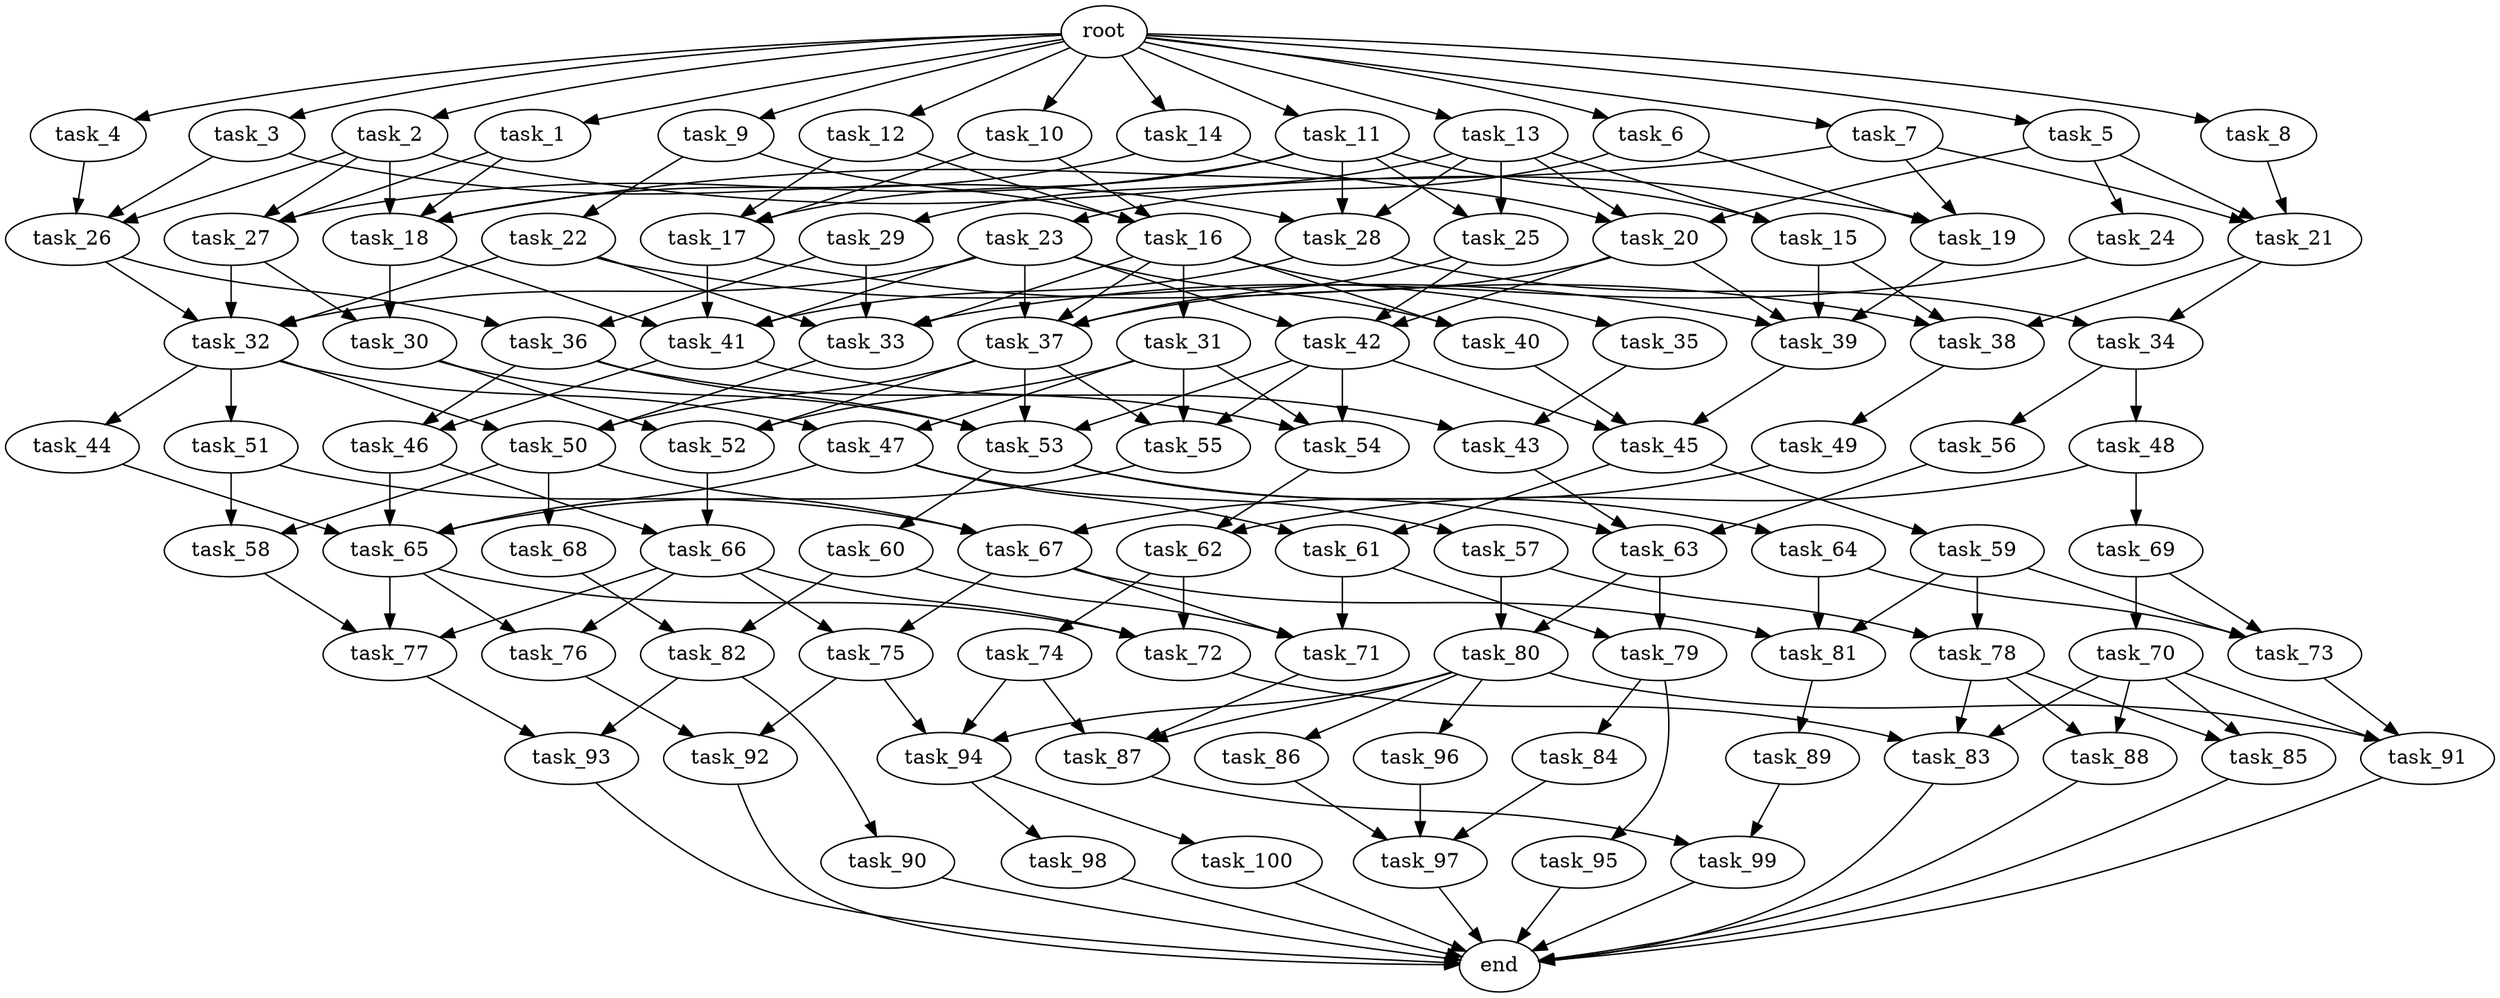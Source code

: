 digraph G {
  task_66 [size="6.688345e+08"];
  task_71 [size="2.818204e+09"];
  task_79 [size="2.767178e+09"];
  task_27 [size="1.561276e+09"];
  task_34 [size="4.263823e+09"];
  task_69 [size="5.208400e+08"];
  task_63 [size="4.250881e+09"];
  task_87 [size="1.468366e+09"];
  task_26 [size="3.267999e+09"];
  task_25 [size="4.858907e+09"];
  task_44 [size="2.223795e+09"];
  task_19 [size="4.549091e+09"];
  task_57 [size="1.943339e+09"];
  task_47 [size="2.802197e+09"];
  task_29 [size="1.331510e+09"];
  task_20 [size="2.753007e+09"];
  task_56 [size="1.820379e+09"];
  task_15 [size="1.918622e+09"];
  task_77 [size="4.364973e+09"];
  task_92 [size="3.782826e+09"];
  task_100 [size="1.146688e+09"];
  task_16 [size="4.081226e+09"];
  task_91 [size="3.110518e+09"];
  task_82 [size="1.731735e+09"];
  task_73 [size="4.448470e+09"];
  task_65 [size="1.502819e+09"];
  task_10 [size="2.592695e+09"];
  task_30 [size="2.617268e+09"];
  task_23 [size="4.973459e+09"];
  task_78 [size="4.303119e+09"];
  task_28 [size="3.482444e+09"];
  task_38 [size="4.551663e+08"];
  task_32 [size="3.671562e+09"];
  task_4 [size="4.090702e+09"];
  task_9 [size="2.788586e+09"];
  task_84 [size="5.053431e+08"];
  task_14 [size="2.358782e+09"];
  end [size="0.000000e+00"];
  task_83 [size="4.157084e+09"];
  task_90 [size="2.901846e+09"];
  task_59 [size="1.425161e+09"];
  task_12 [size="1.658436e+09"];
  task_46 [size="7.465779e+08"];
  task_36 [size="2.543134e+09"];
  task_40 [size="8.981011e+07"];
  task_62 [size="1.997511e+09"];
  task_45 [size="3.161152e+09"];
  task_53 [size="3.449952e+09"];
  task_24 [size="3.045255e+09"];
  task_33 [size="4.977363e+09"];
  task_89 [size="1.358434e+09"];
  task_94 [size="3.331162e+09"];
  task_41 [size="2.649547e+09"];
  task_72 [size="1.687983e+09"];
  task_18 [size="2.348405e+09"];
  task_64 [size="4.767894e+09"];
  task_54 [size="1.006006e+09"];
  task_95 [size="3.764591e+09"];
  task_70 [size="2.611544e+09"];
  task_11 [size="3.254320e+09"];
  task_43 [size="4.014915e+09"];
  task_88 [size="1.443176e+09"];
  task_96 [size="1.593919e+08"];
  task_6 [size="2.075922e+09"];
  task_42 [size="3.586082e+09"];
  task_17 [size="9.729382e+08"];
  task_22 [size="7.036662e+08"];
  task_93 [size="2.677154e+09"];
  task_98 [size="2.741824e+09"];
  task_97 [size="1.875507e+09"];
  task_58 [size="6.895845e+08"];
  task_67 [size="1.045257e+09"];
  root [size="0.000000e+00"];
  task_48 [size="1.477363e+09"];
  task_35 [size="4.669900e+09"];
  task_80 [size="3.264378e+08"];
  task_99 [size="4.258362e+09"];
  task_68 [size="3.423201e+09"];
  task_1 [size="1.802691e+09"];
  task_55 [size="3.296570e+09"];
  task_13 [size="4.281661e+09"];
  task_52 [size="1.825986e+09"];
  task_81 [size="3.423585e+09"];
  task_39 [size="3.014265e+09"];
  task_2 [size="4.226797e+09"];
  task_37 [size="2.133585e+09"];
  task_5 [size="3.277018e+09"];
  task_76 [size="2.718357e+09"];
  task_51 [size="1.815802e+09"];
  task_7 [size="7.426796e+08"];
  task_60 [size="1.390899e+09"];
  task_74 [size="1.589877e+09"];
  task_85 [size="1.194935e+09"];
  task_49 [size="2.402815e+09"];
  task_31 [size="2.752282e+09"];
  task_21 [size="2.524307e+09"];
  task_3 [size="2.481152e+09"];
  task_8 [size="1.591790e+09"];
  task_75 [size="1.173330e+09"];
  task_50 [size="2.211748e+09"];
  task_61 [size="4.014127e+09"];
  task_86 [size="3.084122e+09"];

  task_66 -> task_76 [size="6.688345e+07"];
  task_66 -> task_75 [size="6.688345e+07"];
  task_66 -> task_72 [size="6.688345e+07"];
  task_66 -> task_77 [size="6.688345e+07"];
  task_71 -> task_87 [size="1.878803e+08"];
  task_79 -> task_95 [size="2.767178e+08"];
  task_79 -> task_84 [size="2.767178e+08"];
  task_27 -> task_30 [size="1.040850e+08"];
  task_27 -> task_32 [size="1.040850e+08"];
  task_34 -> task_56 [size="4.263823e+08"];
  task_34 -> task_48 [size="4.263823e+08"];
  task_69 -> task_70 [size="1.041680e+08"];
  task_69 -> task_73 [size="1.041680e+08"];
  task_63 -> task_79 [size="2.833921e+08"];
  task_63 -> task_80 [size="2.833921e+08"];
  task_87 -> task_99 [size="9.789107e+07"];
  task_26 -> task_36 [size="2.178666e+08"];
  task_26 -> task_32 [size="2.178666e+08"];
  task_25 -> task_37 [size="4.858907e+08"];
  task_25 -> task_42 [size="4.858907e+08"];
  task_44 -> task_65 [size="4.447590e+08"];
  task_19 -> task_39 [size="3.032727e+08"];
  task_57 -> task_80 [size="3.886678e+08"];
  task_57 -> task_78 [size="3.886678e+08"];
  task_47 -> task_57 [size="2.802197e+08"];
  task_47 -> task_65 [size="2.802197e+08"];
  task_47 -> task_61 [size="2.802197e+08"];
  task_29 -> task_36 [size="2.663020e+08"];
  task_29 -> task_33 [size="2.663020e+08"];
  task_20 -> task_37 [size="1.835338e+08"];
  task_20 -> task_42 [size="1.835338e+08"];
  task_20 -> task_39 [size="1.835338e+08"];
  task_56 -> task_63 [size="3.640758e+08"];
  task_15 -> task_38 [size="1.918622e+08"];
  task_15 -> task_39 [size="1.918622e+08"];
  task_77 -> task_93 [size="2.909982e+08"];
  task_92 -> end [size="1.000000e-12"];
  task_100 -> end [size="1.000000e-12"];
  task_16 -> task_31 [size="2.720817e+08"];
  task_16 -> task_40 [size="2.720817e+08"];
  task_16 -> task_35 [size="2.720817e+08"];
  task_16 -> task_33 [size="2.720817e+08"];
  task_16 -> task_37 [size="2.720817e+08"];
  task_91 -> end [size="1.000000e-12"];
  task_82 -> task_90 [size="1.731735e+08"];
  task_82 -> task_93 [size="1.731735e+08"];
  task_73 -> task_91 [size="2.965647e+08"];
  task_65 -> task_76 [size="7.514094e+07"];
  task_65 -> task_72 [size="7.514094e+07"];
  task_65 -> task_77 [size="7.514094e+07"];
  task_10 -> task_17 [size="5.185390e+08"];
  task_10 -> task_16 [size="5.185390e+08"];
  task_30 -> task_53 [size="2.617268e+08"];
  task_30 -> task_52 [size="2.617268e+08"];
  task_23 -> task_37 [size="9.946917e+08"];
  task_23 -> task_40 [size="9.946917e+08"];
  task_23 -> task_32 [size="9.946917e+08"];
  task_23 -> task_41 [size="9.946917e+08"];
  task_23 -> task_42 [size="9.946917e+08"];
  task_78 -> task_88 [size="4.303119e+08"];
  task_78 -> task_83 [size="4.303119e+08"];
  task_78 -> task_85 [size="4.303119e+08"];
  task_28 -> task_34 [size="2.321629e+08"];
  task_28 -> task_41 [size="2.321629e+08"];
  task_38 -> task_49 [size="3.034442e+07"];
  task_32 -> task_47 [size="1.835781e+08"];
  task_32 -> task_50 [size="1.835781e+08"];
  task_32 -> task_51 [size="1.835781e+08"];
  task_32 -> task_44 [size="1.835781e+08"];
  task_4 -> task_26 [size="8.181403e+08"];
  task_9 -> task_22 [size="5.577172e+08"];
  task_9 -> task_16 [size="5.577172e+08"];
  task_84 -> task_97 [size="1.010686e+08"];
  task_14 -> task_20 [size="4.717563e+08"];
  task_14 -> task_18 [size="4.717563e+08"];
  task_83 -> end [size="1.000000e-12"];
  task_90 -> end [size="1.000000e-12"];
  task_59 -> task_81 [size="2.850322e+08"];
  task_59 -> task_73 [size="2.850322e+08"];
  task_59 -> task_78 [size="2.850322e+08"];
  task_12 -> task_17 [size="3.316872e+08"];
  task_12 -> task_16 [size="3.316872e+08"];
  task_46 -> task_66 [size="7.465779e+07"];
  task_46 -> task_65 [size="7.465779e+07"];
  task_36 -> task_54 [size="2.543134e+08"];
  task_36 -> task_53 [size="2.543134e+08"];
  task_36 -> task_46 [size="2.543134e+08"];
  task_40 -> task_45 [size="8.981011e+06"];
  task_62 -> task_74 [size="1.997511e+08"];
  task_62 -> task_72 [size="1.997511e+08"];
  task_45 -> task_59 [size="2.107435e+08"];
  task_45 -> task_61 [size="2.107435e+08"];
  task_53 -> task_60 [size="1.724976e+08"];
  task_53 -> task_64 [size="1.724976e+08"];
  task_53 -> task_63 [size="1.724976e+08"];
  task_24 -> task_33 [size="6.090510e+08"];
  task_33 -> task_50 [size="2.488682e+08"];
  task_89 -> task_99 [size="2.716868e+08"];
  task_94 -> task_100 [size="2.220774e+08"];
  task_94 -> task_98 [size="2.220774e+08"];
  task_41 -> task_46 [size="1.324774e+08"];
  task_41 -> task_43 [size="1.324774e+08"];
  task_72 -> task_83 [size="1.125322e+08"];
  task_18 -> task_41 [size="1.174203e+08"];
  task_18 -> task_30 [size="1.174203e+08"];
  task_64 -> task_81 [size="9.535789e+08"];
  task_64 -> task_73 [size="9.535789e+08"];
  task_54 -> task_62 [size="6.706710e+07"];
  task_95 -> end [size="1.000000e-12"];
  task_70 -> task_88 [size="5.223087e+08"];
  task_70 -> task_83 [size="5.223087e+08"];
  task_70 -> task_91 [size="5.223087e+08"];
  task_70 -> task_85 [size="5.223087e+08"];
  task_11 -> task_27 [size="6.508639e+08"];
  task_11 -> task_17 [size="6.508639e+08"];
  task_11 -> task_25 [size="6.508639e+08"];
  task_11 -> task_28 [size="6.508639e+08"];
  task_11 -> task_15 [size="6.508639e+08"];
  task_43 -> task_63 [size="4.014915e+08"];
  task_88 -> end [size="1.000000e-12"];
  task_96 -> task_97 [size="3.187837e+07"];
  task_6 -> task_19 [size="4.151844e+08"];
  task_6 -> task_23 [size="4.151844e+08"];
  task_42 -> task_54 [size="2.390721e+08"];
  task_42 -> task_53 [size="2.390721e+08"];
  task_42 -> task_45 [size="2.390721e+08"];
  task_42 -> task_55 [size="2.390721e+08"];
  task_17 -> task_41 [size="6.486255e+07"];
  task_17 -> task_38 [size="6.486255e+07"];
  task_22 -> task_32 [size="1.407332e+08"];
  task_22 -> task_33 [size="1.407332e+08"];
  task_22 -> task_39 [size="1.407332e+08"];
  task_93 -> end [size="1.000000e-12"];
  task_98 -> end [size="1.000000e-12"];
  task_97 -> end [size="1.000000e-12"];
  task_58 -> task_77 [size="6.895845e+07"];
  task_67 -> task_75 [size="6.968378e+07"];
  task_67 -> task_81 [size="6.968378e+07"];
  task_67 -> task_71 [size="6.968378e+07"];
  root -> task_4 [size="1.000000e-12"];
  root -> task_1 [size="1.000000e-12"];
  root -> task_7 [size="1.000000e-12"];
  root -> task_13 [size="1.000000e-12"];
  root -> task_8 [size="1.000000e-12"];
  root -> task_11 [size="1.000000e-12"];
  root -> task_2 [size="1.000000e-12"];
  root -> task_9 [size="1.000000e-12"];
  root -> task_6 [size="1.000000e-12"];
  root -> task_14 [size="1.000000e-12"];
  root -> task_5 [size="1.000000e-12"];
  root -> task_12 [size="1.000000e-12"];
  root -> task_3 [size="1.000000e-12"];
  root -> task_10 [size="1.000000e-12"];
  task_48 -> task_62 [size="2.954726e+08"];
  task_48 -> task_69 [size="2.954726e+08"];
  task_35 -> task_43 [size="9.339799e+08"];
  task_80 -> task_94 [size="3.264378e+07"];
  task_80 -> task_96 [size="3.264378e+07"];
  task_80 -> task_87 [size="3.264378e+07"];
  task_80 -> task_86 [size="3.264378e+07"];
  task_80 -> task_91 [size="3.264378e+07"];
  task_99 -> end [size="1.000000e-12"];
  task_68 -> task_82 [size="6.846402e+08"];
  task_1 -> task_27 [size="3.605382e+08"];
  task_1 -> task_18 [size="3.605382e+08"];
  task_55 -> task_65 [size="2.197714e+08"];
  task_13 -> task_28 [size="8.563323e+08"];
  task_13 -> task_20 [size="8.563323e+08"];
  task_13 -> task_15 [size="8.563323e+08"];
  task_13 -> task_29 [size="8.563323e+08"];
  task_13 -> task_25 [size="8.563323e+08"];
  task_52 -> task_66 [size="1.217324e+08"];
  task_81 -> task_89 [size="2.282390e+08"];
  task_39 -> task_45 [size="1.507133e+08"];
  task_2 -> task_19 [size="8.453595e+08"];
  task_2 -> task_27 [size="8.453595e+08"];
  task_2 -> task_26 [size="8.453595e+08"];
  task_2 -> task_18 [size="8.453595e+08"];
  task_37 -> task_50 [size="1.066793e+08"];
  task_37 -> task_52 [size="1.066793e+08"];
  task_37 -> task_53 [size="1.066793e+08"];
  task_37 -> task_55 [size="1.066793e+08"];
  task_5 -> task_20 [size="6.554037e+08"];
  task_5 -> task_21 [size="6.554037e+08"];
  task_5 -> task_24 [size="6.554037e+08"];
  task_76 -> task_92 [size="2.718357e+08"];
  task_51 -> task_58 [size="3.631604e+08"];
  task_51 -> task_67 [size="3.631604e+08"];
  task_7 -> task_19 [size="1.485359e+08"];
  task_7 -> task_21 [size="1.485359e+08"];
  task_7 -> task_18 [size="1.485359e+08"];
  task_60 -> task_71 [size="2.781797e+08"];
  task_60 -> task_82 [size="2.781797e+08"];
  task_74 -> task_94 [size="3.179754e+08"];
  task_74 -> task_87 [size="3.179754e+08"];
  task_85 -> end [size="1.000000e-12"];
  task_49 -> task_67 [size="4.805630e+08"];
  task_31 -> task_54 [size="5.504563e+08"];
  task_31 -> task_47 [size="5.504563e+08"];
  task_31 -> task_52 [size="5.504563e+08"];
  task_31 -> task_55 [size="5.504563e+08"];
  task_21 -> task_34 [size="1.682871e+08"];
  task_21 -> task_38 [size="1.682871e+08"];
  task_3 -> task_28 [size="4.962303e+08"];
  task_3 -> task_26 [size="4.962303e+08"];
  task_8 -> task_21 [size="3.183579e+08"];
  task_75 -> task_94 [size="1.173330e+08"];
  task_75 -> task_92 [size="1.173330e+08"];
  task_50 -> task_58 [size="1.474499e+08"];
  task_50 -> task_68 [size="1.474499e+08"];
  task_50 -> task_67 [size="1.474499e+08"];
  task_61 -> task_79 [size="4.014127e+08"];
  task_61 -> task_71 [size="4.014127e+08"];
  task_86 -> task_97 [size="6.168244e+08"];
}
